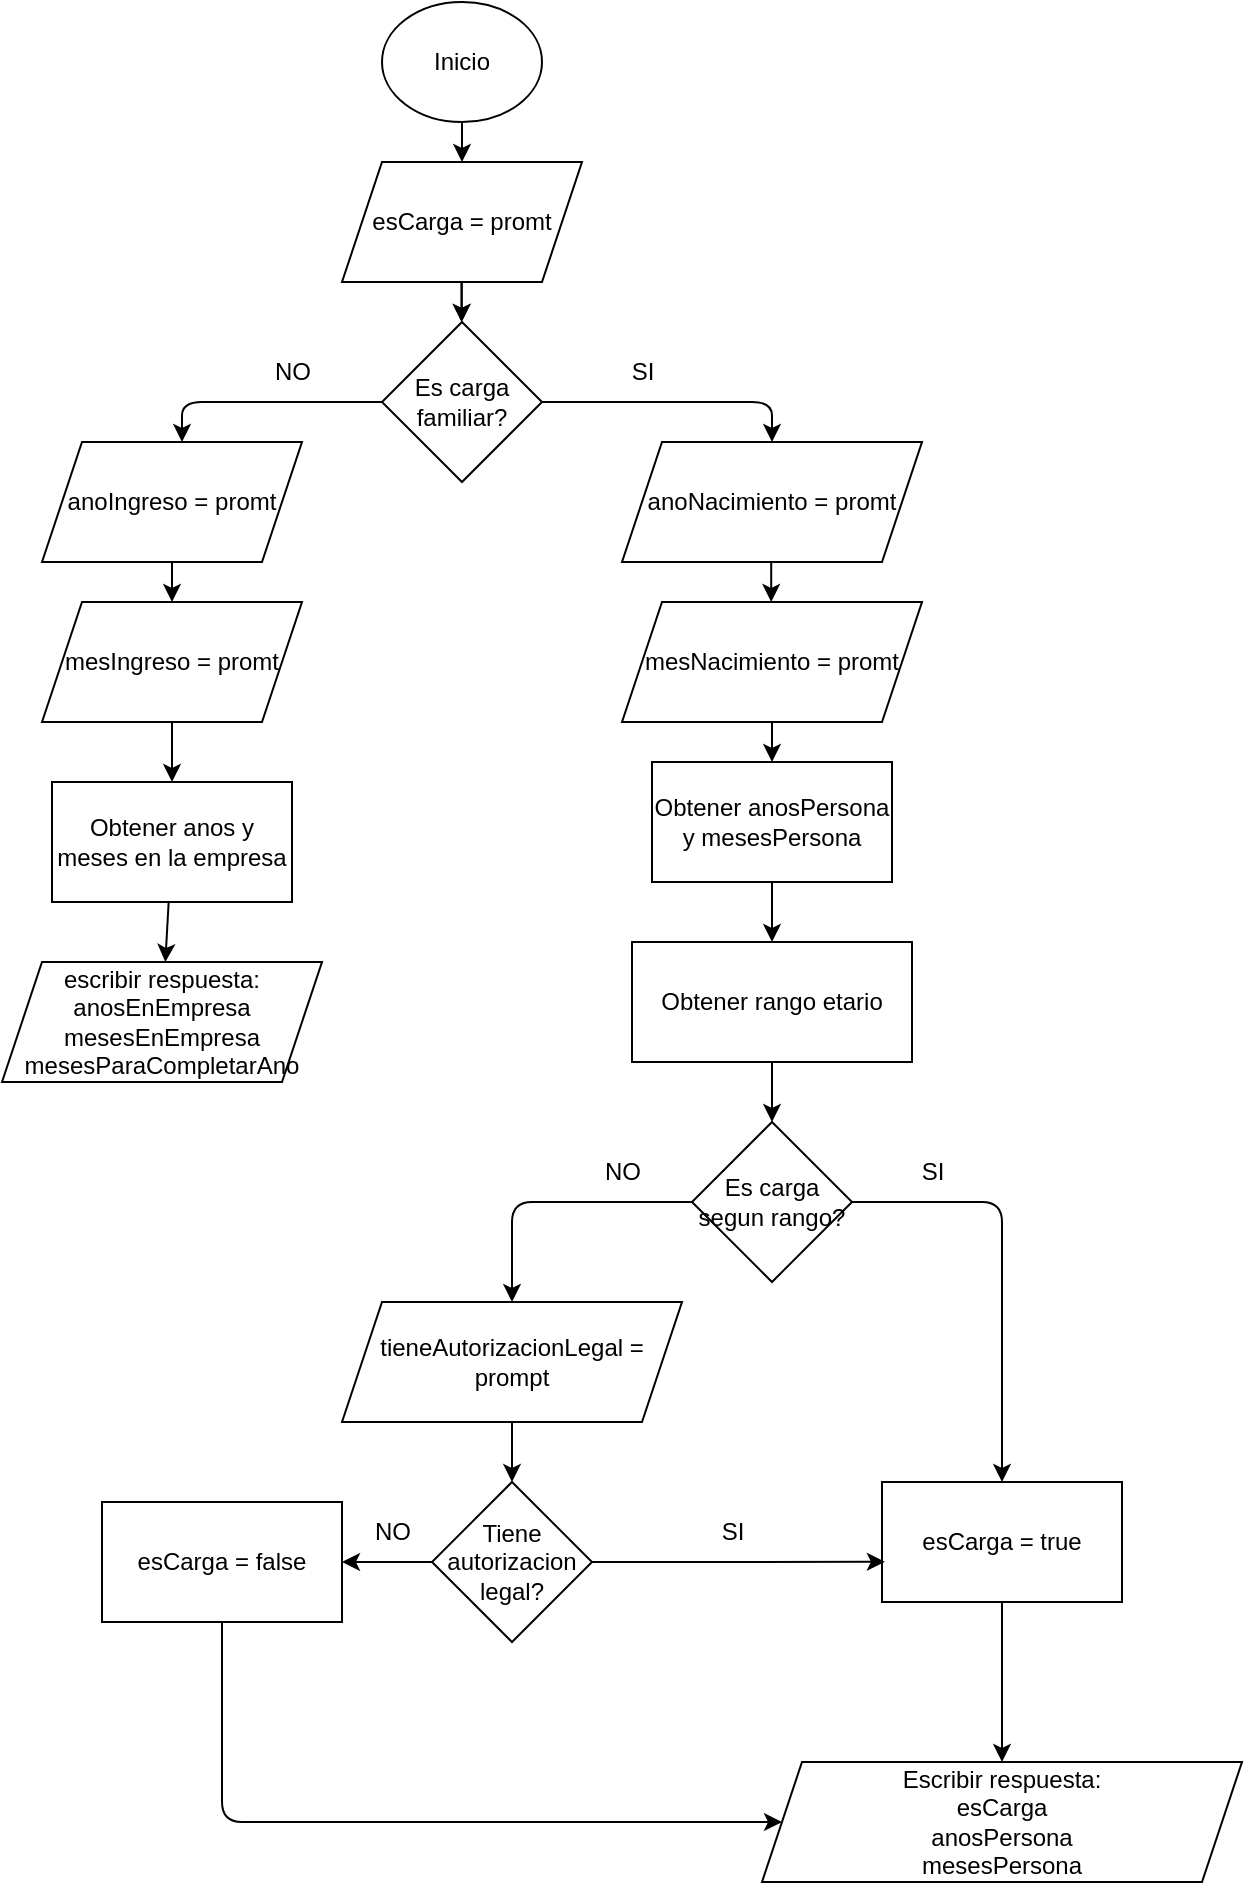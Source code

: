 <mxfile>
    <diagram id="t7pFzBQxVF-_eauJ-H8o" name="Page-1">
        <mxGraphModel dx="1365" dy="947" grid="1" gridSize="10" guides="1" tooltips="1" connect="1" arrows="1" fold="1" page="1" pageScale="1" pageWidth="850" pageHeight="1100" math="0" shadow="0">
            <root>
                <mxCell id="0"/>
                <mxCell id="1" parent="0"/>
                <mxCell id="2" value="Es carga familiar?" style="rhombus;whiteSpace=wrap;html=1;" parent="1" vertex="1">
                    <mxGeometry x="380" y="180" width="80" height="80" as="geometry"/>
                </mxCell>
                <mxCell id="5" value="Inicio" style="ellipse;whiteSpace=wrap;html=1;" vertex="1" parent="1">
                    <mxGeometry x="380" y="20" width="80" height="60" as="geometry"/>
                </mxCell>
                <mxCell id="7" value="" style="endArrow=classic;html=1;exitX=0.5;exitY=1;exitDx=0;exitDy=0;entryX=0.5;entryY=0;entryDx=0;entryDy=0;" edge="1" parent="1" source="5">
                    <mxGeometry width="50" height="50" relative="1" as="geometry">
                        <mxPoint x="390" y="180" as="sourcePoint"/>
                        <mxPoint x="420" y="100" as="targetPoint"/>
                    </mxGeometry>
                </mxCell>
                <mxCell id="8" value="esCarga = promt" style="shape=parallelogram;perimeter=parallelogramPerimeter;whiteSpace=wrap;html=1;fixedSize=1;" vertex="1" parent="1">
                    <mxGeometry x="360" y="100" width="120" height="60" as="geometry"/>
                </mxCell>
                <mxCell id="11" value="" style="endArrow=classic;html=1;exitX=0.5;exitY=1;exitDx=0;exitDy=0;entryX=0.5;entryY=0;entryDx=0;entryDy=0;" edge="1" parent="1">
                    <mxGeometry width="50" height="50" relative="1" as="geometry">
                        <mxPoint x="419.83" y="160" as="sourcePoint"/>
                        <mxPoint x="419.83" y="180" as="targetPoint"/>
                    </mxGeometry>
                </mxCell>
                <mxCell id="14" value="" style="endArrow=classic;html=1;entryX=0.5;entryY=0;entryDx=0;entryDy=0;exitX=0;exitY=0.5;exitDx=0;exitDy=0;" edge="1" parent="1" source="2">
                    <mxGeometry width="50" height="50" relative="1" as="geometry">
                        <mxPoint x="360" y="190" as="sourcePoint"/>
                        <mxPoint x="280" y="240" as="targetPoint"/>
                        <Array as="points">
                            <mxPoint x="280" y="220"/>
                        </Array>
                    </mxGeometry>
                </mxCell>
                <mxCell id="15" value="" style="endArrow=classic;html=1;exitX=1;exitY=0.5;exitDx=0;exitDy=0;entryX=0.5;entryY=0;entryDx=0;entryDy=0;" edge="1" parent="1" source="2" target="26">
                    <mxGeometry width="50" height="50" relative="1" as="geometry">
                        <mxPoint x="360" y="190" as="sourcePoint"/>
                        <mxPoint x="560" y="240" as="targetPoint"/>
                        <Array as="points">
                            <mxPoint x="575" y="220"/>
                        </Array>
                    </mxGeometry>
                </mxCell>
                <mxCell id="44" value="" style="edgeStyle=none;html=1;" edge="1" parent="1" source="16" target="43">
                    <mxGeometry relative="1" as="geometry"/>
                </mxCell>
                <mxCell id="16" value="anoIngreso = promt" style="shape=parallelogram;perimeter=parallelogramPerimeter;whiteSpace=wrap;html=1;fixedSize=1;" vertex="1" parent="1">
                    <mxGeometry x="210" y="240" width="130" height="60" as="geometry"/>
                </mxCell>
                <mxCell id="17" value="NO" style="text;html=1;align=center;verticalAlign=middle;resizable=0;points=[];autosize=1;strokeColor=none;fillColor=none;" vertex="1" parent="1">
                    <mxGeometry x="315" y="190" width="40" height="30" as="geometry"/>
                </mxCell>
                <mxCell id="18" value="SI" style="text;html=1;align=center;verticalAlign=middle;resizable=0;points=[];autosize=1;strokeColor=none;fillColor=none;" vertex="1" parent="1">
                    <mxGeometry x="495" y="190" width="30" height="30" as="geometry"/>
                </mxCell>
                <mxCell id="26" value="anoNacimiento = promt" style="shape=parallelogram;perimeter=parallelogramPerimeter;whiteSpace=wrap;html=1;fixedSize=1;" vertex="1" parent="1">
                    <mxGeometry x="500" y="240" width="150" height="60" as="geometry"/>
                </mxCell>
                <mxCell id="78" value="" style="edgeStyle=none;html=1;" edge="1" parent="1" source="30" target="77">
                    <mxGeometry relative="1" as="geometry"/>
                </mxCell>
                <mxCell id="30" value="mesNacimiento = promt" style="shape=parallelogram;perimeter=parallelogramPerimeter;whiteSpace=wrap;html=1;fixedSize=1;" vertex="1" parent="1">
                    <mxGeometry x="500" y="320" width="150" height="60" as="geometry"/>
                </mxCell>
                <mxCell id="36" style="edgeStyle=none;html=1;" edge="1" parent="1">
                    <mxGeometry relative="1" as="geometry">
                        <mxPoint x="574.6" y="300.0" as="sourcePoint"/>
                        <mxPoint x="574.6" y="320.0" as="targetPoint"/>
                    </mxGeometry>
                </mxCell>
                <mxCell id="37" style="edgeStyle=none;html=1;" edge="1" parent="1">
                    <mxGeometry relative="1" as="geometry">
                        <mxPoint x="419.81" y="160" as="sourcePoint"/>
                        <mxPoint x="419.81" y="180" as="targetPoint"/>
                    </mxGeometry>
                </mxCell>
                <mxCell id="49" value="" style="edgeStyle=none;html=1;" edge="1" parent="1" source="43" target="47">
                    <mxGeometry relative="1" as="geometry"/>
                </mxCell>
                <mxCell id="43" value="mesIngreso = promt" style="shape=parallelogram;perimeter=parallelogramPerimeter;whiteSpace=wrap;html=1;fixedSize=1;" vertex="1" parent="1">
                    <mxGeometry x="210" y="320" width="130" height="60" as="geometry"/>
                </mxCell>
                <mxCell id="68" value="" style="edgeStyle=none;html=1;" edge="1" parent="1" source="45" target="67">
                    <mxGeometry relative="1" as="geometry"/>
                </mxCell>
                <mxCell id="45" value="tieneAutorizacionLegal = prompt" style="shape=parallelogram;perimeter=parallelogramPerimeter;whiteSpace=wrap;html=1;fixedSize=1;" vertex="1" parent="1">
                    <mxGeometry x="360" y="670" width="170" height="60" as="geometry"/>
                </mxCell>
                <mxCell id="52" value="" style="edgeStyle=none;html=1;" edge="1" parent="1" source="47" target="51">
                    <mxGeometry relative="1" as="geometry"/>
                </mxCell>
                <mxCell id="47" value="Obtener anos y meses en la empresa" style="rounded=0;whiteSpace=wrap;html=1;" vertex="1" parent="1">
                    <mxGeometry x="215" y="410" width="120" height="60" as="geometry"/>
                </mxCell>
                <mxCell id="51" value="escribir respuesta:&lt;br&gt;anosEnEmpresa&lt;br&gt;mesesEnEmpresa&lt;br&gt;mesesParaCompletarAno" style="shape=parallelogram;perimeter=parallelogramPerimeter;whiteSpace=wrap;html=1;fixedSize=1;" vertex="1" parent="1">
                    <mxGeometry x="190" y="500" width="160" height="60" as="geometry"/>
                </mxCell>
                <mxCell id="53" value="Obtener rango etario" style="rounded=0;whiteSpace=wrap;html=1;" vertex="1" parent="1">
                    <mxGeometry x="505" y="490" width="140" height="60" as="geometry"/>
                </mxCell>
                <mxCell id="55" value="Es carga segun rango?" style="rhombus;whiteSpace=wrap;html=1;" vertex="1" parent="1">
                    <mxGeometry x="535" y="580" width="80" height="80" as="geometry"/>
                </mxCell>
                <mxCell id="59" value="" style="endArrow=classic;html=1;exitX=0;exitY=0.5;exitDx=0;exitDy=0;entryX=0.5;entryY=0;entryDx=0;entryDy=0;" edge="1" parent="1" source="55" target="45">
                    <mxGeometry width="50" height="50" relative="1" as="geometry">
                        <mxPoint x="430" y="660" as="sourcePoint"/>
                        <mxPoint x="430" y="620" as="targetPoint"/>
                        <Array as="points">
                            <mxPoint x="445" y="620"/>
                        </Array>
                    </mxGeometry>
                </mxCell>
                <mxCell id="60" value="" style="endArrow=classic;html=1;exitX=0.5;exitY=1;exitDx=0;exitDy=0;entryX=0.5;entryY=0;entryDx=0;entryDy=0;" edge="1" parent="1" source="53" target="55">
                    <mxGeometry width="50" height="50" relative="1" as="geometry">
                        <mxPoint x="430" y="660" as="sourcePoint"/>
                        <mxPoint x="480" y="610" as="targetPoint"/>
                    </mxGeometry>
                </mxCell>
                <mxCell id="62" value="NO" style="text;html=1;align=center;verticalAlign=middle;resizable=0;points=[];autosize=1;strokeColor=none;fillColor=none;" vertex="1" parent="1">
                    <mxGeometry x="480" y="590" width="40" height="30" as="geometry"/>
                </mxCell>
                <mxCell id="63" value="" style="endArrow=classic;html=1;exitX=1;exitY=0.5;exitDx=0;exitDy=0;entryX=0.5;entryY=0;entryDx=0;entryDy=0;" edge="1" parent="1" source="55" target="66">
                    <mxGeometry width="50" height="50" relative="1" as="geometry">
                        <mxPoint x="430" y="590" as="sourcePoint"/>
                        <mxPoint x="690" y="670" as="targetPoint"/>
                        <Array as="points">
                            <mxPoint x="690" y="620"/>
                        </Array>
                    </mxGeometry>
                </mxCell>
                <mxCell id="64" value="SI" style="text;html=1;align=center;verticalAlign=middle;resizable=0;points=[];autosize=1;strokeColor=none;fillColor=none;" vertex="1" parent="1">
                    <mxGeometry x="640" y="590" width="30" height="30" as="geometry"/>
                </mxCell>
                <mxCell id="65" value="Escribir respuesta:&lt;br&gt;esCarga&lt;br&gt;anosPersona&lt;br&gt;mesesPersona" style="shape=parallelogram;perimeter=parallelogramPerimeter;whiteSpace=wrap;html=1;fixedSize=1;" vertex="1" parent="1">
                    <mxGeometry x="570" y="900" width="240" height="60" as="geometry"/>
                </mxCell>
                <mxCell id="70" style="edgeStyle=none;html=1;exitX=0.5;exitY=1;exitDx=0;exitDy=0;" edge="1" parent="1" source="66" target="65">
                    <mxGeometry relative="1" as="geometry"/>
                </mxCell>
                <mxCell id="66" value="esCarga = true" style="rounded=0;whiteSpace=wrap;html=1;" vertex="1" parent="1">
                    <mxGeometry x="630" y="760" width="120" height="60" as="geometry"/>
                </mxCell>
                <mxCell id="69" style="edgeStyle=none;html=1;exitX=1;exitY=0.5;exitDx=0;exitDy=0;entryX=0.012;entryY=0.665;entryDx=0;entryDy=0;entryPerimeter=0;" edge="1" parent="1" source="67" target="66">
                    <mxGeometry relative="1" as="geometry"/>
                </mxCell>
                <mxCell id="73" value="" style="edgeStyle=none;html=1;" edge="1" parent="1" source="67" target="72">
                    <mxGeometry relative="1" as="geometry"/>
                </mxCell>
                <mxCell id="67" value="Tiene autorizacion legal?" style="rhombus;whiteSpace=wrap;html=1;" vertex="1" parent="1">
                    <mxGeometry x="405" y="760" width="80" height="80" as="geometry"/>
                </mxCell>
                <mxCell id="71" value="SI" style="text;html=1;align=center;verticalAlign=middle;resizable=0;points=[];autosize=1;strokeColor=none;fillColor=none;" vertex="1" parent="1">
                    <mxGeometry x="540" y="770" width="30" height="30" as="geometry"/>
                </mxCell>
                <mxCell id="72" value="esCarga = false" style="rounded=0;whiteSpace=wrap;html=1;" vertex="1" parent="1">
                    <mxGeometry x="240" y="770" width="120" height="60" as="geometry"/>
                </mxCell>
                <mxCell id="74" value="NO" style="text;html=1;align=center;verticalAlign=middle;resizable=0;points=[];autosize=1;strokeColor=none;fillColor=none;" vertex="1" parent="1">
                    <mxGeometry x="365" y="770" width="40" height="30" as="geometry"/>
                </mxCell>
                <mxCell id="75" value="" style="endArrow=classic;html=1;exitX=0.5;exitY=1;exitDx=0;exitDy=0;entryX=0;entryY=0.5;entryDx=0;entryDy=0;" edge="1" parent="1" source="72" target="65">
                    <mxGeometry width="50" height="50" relative="1" as="geometry">
                        <mxPoint x="440" y="790" as="sourcePoint"/>
                        <mxPoint x="490" y="740" as="targetPoint"/>
                        <Array as="points">
                            <mxPoint x="300" y="930"/>
                        </Array>
                    </mxGeometry>
                </mxCell>
                <mxCell id="79" value="" style="edgeStyle=none;html=1;" edge="1" parent="1" source="77" target="53">
                    <mxGeometry relative="1" as="geometry"/>
                </mxCell>
                <mxCell id="77" value="Obtener anosPersona y mesesPersona" style="rounded=0;whiteSpace=wrap;html=1;" vertex="1" parent="1">
                    <mxGeometry x="515" y="400" width="120" height="60" as="geometry"/>
                </mxCell>
            </root>
        </mxGraphModel>
    </diagram>
</mxfile>